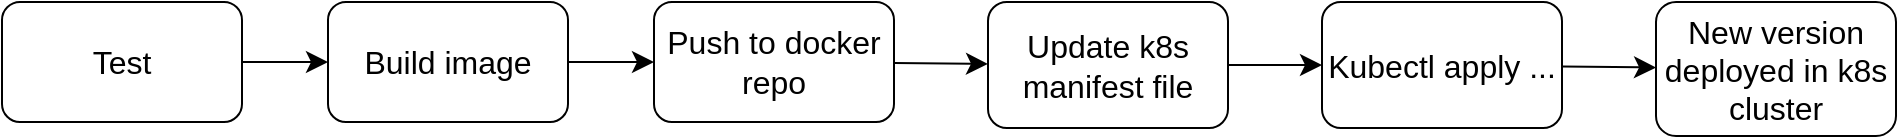 <mxfile version="22.0.8" type="github">
  <diagram name="Page-1" id="Bm3REpQPp8TtPt_DJ47i">
    <mxGraphModel dx="1390" dy="539" grid="0" gridSize="10" guides="1" tooltips="1" connect="1" arrows="1" fold="1" page="0" pageScale="1" pageWidth="827" pageHeight="1169" math="0" shadow="0">
      <root>
        <mxCell id="0" />
        <mxCell id="1" parent="0" />
        <mxCell id="SvmlQX_1V4P2XidHX91--4" value="" style="edgeStyle=none;curved=1;rounded=0;orthogonalLoop=1;jettySize=auto;html=1;fontSize=12;startSize=8;endSize=8;" edge="1" parent="1" source="SvmlQX_1V4P2XidHX91--1" target="SvmlQX_1V4P2XidHX91--3">
          <mxGeometry relative="1" as="geometry" />
        </mxCell>
        <mxCell id="SvmlQX_1V4P2XidHX91--1" value="Test" style="rounded=1;whiteSpace=wrap;html=1;fontSize=16;" vertex="1" parent="1">
          <mxGeometry x="-257" y="101" width="120" height="60" as="geometry" />
        </mxCell>
        <mxCell id="SvmlQX_1V4P2XidHX91--6" value="" style="edgeStyle=none;curved=1;rounded=0;orthogonalLoop=1;jettySize=auto;html=1;fontSize=12;startSize=8;endSize=8;" edge="1" parent="1" source="SvmlQX_1V4P2XidHX91--3" target="SvmlQX_1V4P2XidHX91--5">
          <mxGeometry relative="1" as="geometry" />
        </mxCell>
        <mxCell id="SvmlQX_1V4P2XidHX91--3" value="Build image" style="rounded=1;whiteSpace=wrap;html=1;fontSize=16;" vertex="1" parent="1">
          <mxGeometry x="-94" y="101" width="120" height="60" as="geometry" />
        </mxCell>
        <mxCell id="SvmlQX_1V4P2XidHX91--8" value="" style="edgeStyle=none;curved=1;rounded=0;orthogonalLoop=1;jettySize=auto;html=1;fontSize=12;startSize=8;endSize=8;" edge="1" parent="1" source="SvmlQX_1V4P2XidHX91--5" target="SvmlQX_1V4P2XidHX91--7">
          <mxGeometry relative="1" as="geometry" />
        </mxCell>
        <mxCell id="SvmlQX_1V4P2XidHX91--5" value="Push to docker repo" style="rounded=1;whiteSpace=wrap;html=1;fontSize=16;" vertex="1" parent="1">
          <mxGeometry x="69" y="101" width="120" height="60" as="geometry" />
        </mxCell>
        <mxCell id="SvmlQX_1V4P2XidHX91--10" value="" style="edgeStyle=none;curved=1;rounded=0;orthogonalLoop=1;jettySize=auto;html=1;fontSize=12;startSize=8;endSize=8;" edge="1" parent="1" source="SvmlQX_1V4P2XidHX91--7" target="SvmlQX_1V4P2XidHX91--9">
          <mxGeometry relative="1" as="geometry" />
        </mxCell>
        <mxCell id="SvmlQX_1V4P2XidHX91--7" value="Update k8s manifest file" style="rounded=1;whiteSpace=wrap;html=1;fontSize=16;" vertex="1" parent="1">
          <mxGeometry x="236" y="101" width="120" height="63" as="geometry" />
        </mxCell>
        <mxCell id="SvmlQX_1V4P2XidHX91--12" value="" style="edgeStyle=none;curved=1;rounded=0;orthogonalLoop=1;jettySize=auto;html=1;fontSize=12;startSize=8;endSize=8;" edge="1" parent="1" source="SvmlQX_1V4P2XidHX91--9" target="SvmlQX_1V4P2XidHX91--11">
          <mxGeometry relative="1" as="geometry" />
        </mxCell>
        <mxCell id="SvmlQX_1V4P2XidHX91--9" value="Kubectl apply ..." style="rounded=1;whiteSpace=wrap;html=1;fontSize=16;" vertex="1" parent="1">
          <mxGeometry x="403" y="101" width="120" height="63" as="geometry" />
        </mxCell>
        <mxCell id="SvmlQX_1V4P2XidHX91--11" value="New version deployed in k8s cluster" style="rounded=1;whiteSpace=wrap;html=1;fontSize=16;" vertex="1" parent="1">
          <mxGeometry x="570" y="101" width="120" height="67" as="geometry" />
        </mxCell>
      </root>
    </mxGraphModel>
  </diagram>
</mxfile>
